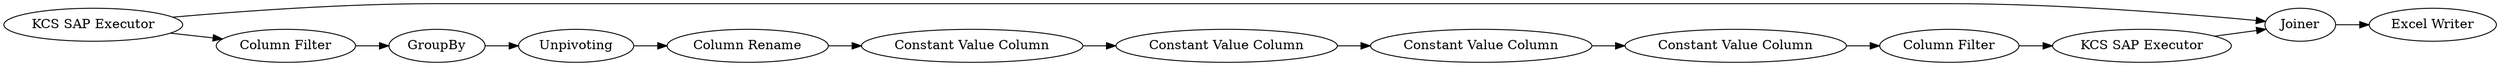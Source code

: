 digraph {
	12 -> 15
	15 -> 14
	7 -> 8
	8 -> 9
	14 -> 4
	4 -> 16
	3 -> 5
	5 -> 7
	11 -> 12
	9 -> 10
	2 -> 3
	10 -> 11
	2 -> 4
	5 [label=GroupBy]
	16 [label="Excel Writer"]
	14 [label="KCS SAP Executor"]
	7 [label=Unpivoting]
	9 [label="Constant Value Column"]
	11 [label="Constant Value Column"]
	4 [label=Joiner]
	8 [label="Column Rename"]
	15 [label="Column Filter"]
	12 [label="Constant Value Column"]
	3 [label="Column Filter"]
	2 [label="KCS SAP Executor"]
	10 [label="Constant Value Column"]
	rankdir=LR
}
